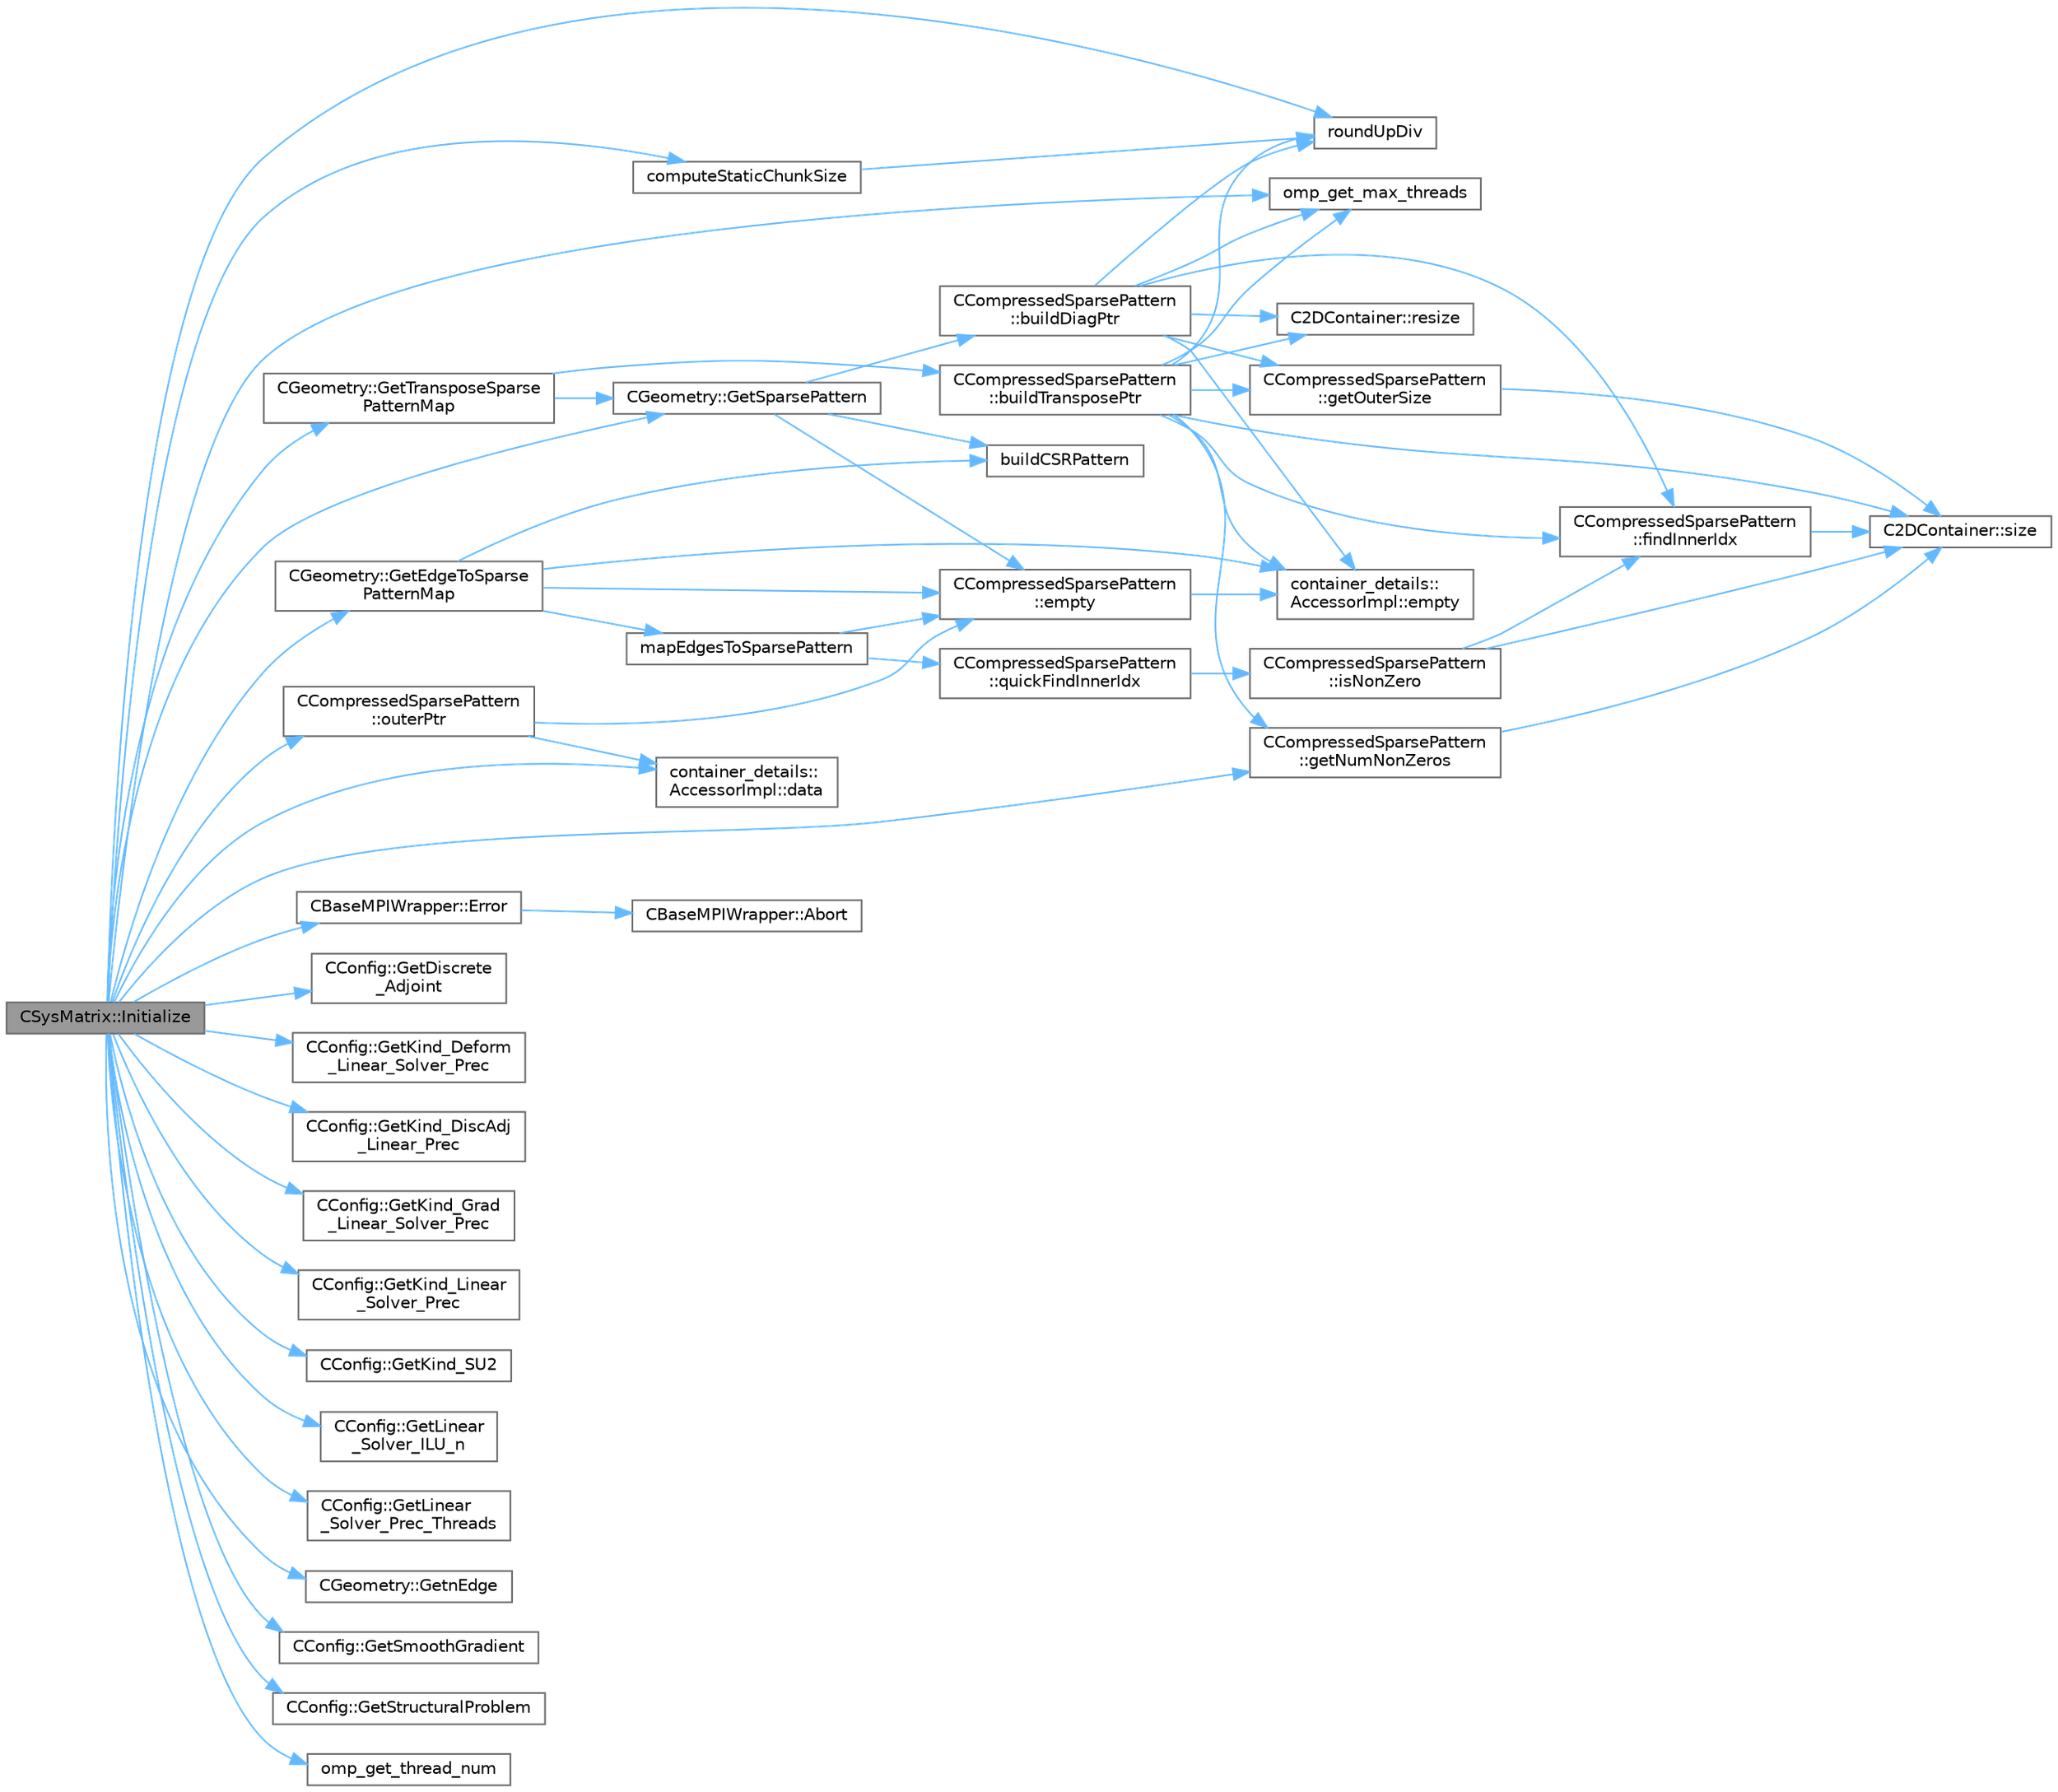 digraph "CSysMatrix::Initialize"
{
 // LATEX_PDF_SIZE
  bgcolor="transparent";
  edge [fontname=Helvetica,fontsize=10,labelfontname=Helvetica,labelfontsize=10];
  node [fontname=Helvetica,fontsize=10,shape=box,height=0.2,width=0.4];
  rankdir="LR";
  Node1 [id="Node000001",label="CSysMatrix::Initialize",height=0.2,width=0.4,color="gray40", fillcolor="grey60", style="filled", fontcolor="black",tooltip="Initializes the sparse matrix."];
  Node1 -> Node2 [id="edge1_Node000001_Node000002",color="steelblue1",style="solid",tooltip=" "];
  Node2 [id="Node000002",label="computeStaticChunkSize",height=0.2,width=0.4,color="grey40", fillcolor="white", style="filled",URL="$omp__structure_8hpp.html#a6a308c63005823370a2ffd6a82f3868f",tooltip="Compute a chunk size based on totalWork and number of threads such that all threads get the same numb..."];
  Node2 -> Node3 [id="edge2_Node000002_Node000003",color="steelblue1",style="solid",tooltip=" "];
  Node3 [id="Node000003",label="roundUpDiv",height=0.2,width=0.4,color="grey40", fillcolor="white", style="filled",URL="$omp__structure_8hpp.html#a1c00281f52b615b111a4990b2d2a5157",tooltip="Integer division rounding up."];
  Node1 -> Node4 [id="edge3_Node000001_Node000004",color="steelblue1",style="solid",tooltip=" "];
  Node4 [id="Node000004",label="container_details::\lAccessorImpl::data",height=0.2,width=0.4,color="grey40", fillcolor="white", style="filled",URL="$classcontainer__details_1_1AccessorImpl.html#a25b798e6041a085aa19399d0047b6a91",tooltip=" "];
  Node1 -> Node5 [id="edge4_Node000001_Node000005",color="steelblue1",style="solid",tooltip=" "];
  Node5 [id="Node000005",label="CBaseMPIWrapper::Error",height=0.2,width=0.4,color="grey40", fillcolor="white", style="filled",URL="$classCBaseMPIWrapper.html#a04457c47629bda56704e6a8804833eeb",tooltip=" "];
  Node5 -> Node6 [id="edge5_Node000005_Node000006",color="steelblue1",style="solid",tooltip=" "];
  Node6 [id="Node000006",label="CBaseMPIWrapper::Abort",height=0.2,width=0.4,color="grey40", fillcolor="white", style="filled",URL="$classCBaseMPIWrapper.html#af7297d861dca86b45cf561b6ab642e8f",tooltip=" "];
  Node1 -> Node7 [id="edge6_Node000001_Node000007",color="steelblue1",style="solid",tooltip=" "];
  Node7 [id="Node000007",label="CConfig::GetDiscrete\l_Adjoint",height=0.2,width=0.4,color="grey40", fillcolor="white", style="filled",URL="$classCConfig.html#ab3928c4e6debcf50dcd0d38985f6980c",tooltip="Get the indicator whether we are solving an discrete adjoint problem."];
  Node1 -> Node8 [id="edge7_Node000001_Node000008",color="steelblue1",style="solid",tooltip=" "];
  Node8 [id="Node000008",label="CGeometry::GetEdgeToSparse\lPatternMap",height=0.2,width=0.4,color="grey40", fillcolor="white", style="filled",URL="$classCGeometry.html#a23b0c8683a48437d049bdfd8ca05a216",tooltip="Get the edge to sparse pattern map."];
  Node8 -> Node9 [id="edge8_Node000008_Node000009",color="steelblue1",style="solid",tooltip=" "];
  Node9 [id="Node000009",label="buildCSRPattern",height=0.2,width=0.4,color="grey40", fillcolor="white", style="filled",URL="$group__Graph.html#ga368285d1c1ddac7a7798f7ffe7581aa2",tooltip="Build a sparse pattern from geometry information, of type FVM or FEM, for a given fill-level...."];
  Node8 -> Node10 [id="edge9_Node000008_Node000010",color="steelblue1",style="solid",tooltip=" "];
  Node10 [id="Node000010",label="CCompressedSparsePattern\l::empty",height=0.2,width=0.4,color="grey40", fillcolor="white", style="filled",URL="$classCCompressedSparsePattern.html#a1e38e3a6aba12be3be4804b1c132721d",tooltip=" "];
  Node10 -> Node11 [id="edge10_Node000010_Node000011",color="steelblue1",style="solid",tooltip=" "];
  Node11 [id="Node000011",label="container_details::\lAccessorImpl::empty",height=0.2,width=0.4,color="grey40", fillcolor="white", style="filled",URL="$classcontainer__details_1_1AccessorImpl.html#a7b309031025a2ca25e938c3536494ece",tooltip=" "];
  Node8 -> Node11 [id="edge11_Node000008_Node000011",color="steelblue1",style="solid",tooltip=" "];
  Node8 -> Node12 [id="edge12_Node000008_Node000012",color="steelblue1",style="solid",tooltip=" "];
  Node12 [id="Node000012",label="mapEdgesToSparsePattern",height=0.2,width=0.4,color="grey40", fillcolor="white", style="filled",URL="$group__Graph.html#ga9506b1aa0544e8b514535c9d71c8daa5",tooltip="Build a lookup table of the absolute positions of the non zero entries of a compressed sparse pattern..."];
  Node12 -> Node10 [id="edge13_Node000012_Node000010",color="steelblue1",style="solid",tooltip=" "];
  Node12 -> Node13 [id="edge14_Node000012_Node000013",color="steelblue1",style="solid",tooltip=" "];
  Node13 [id="Node000013",label="CCompressedSparsePattern\l::quickFindInnerIdx",height=0.2,width=0.4,color="grey40", fillcolor="white", style="filled",URL="$classCCompressedSparsePattern.html#aca14bb64c38544df7dfda725fc71d29a",tooltip=" "];
  Node13 -> Node14 [id="edge15_Node000013_Node000014",color="steelblue1",style="solid",tooltip=" "];
  Node14 [id="Node000014",label="CCompressedSparsePattern\l::isNonZero",height=0.2,width=0.4,color="grey40", fillcolor="white", style="filled",URL="$classCCompressedSparsePattern.html#aad301edf20330aa7f4380d33e0a86e45",tooltip=" "];
  Node14 -> Node15 [id="edge16_Node000014_Node000015",color="steelblue1",style="solid",tooltip=" "];
  Node15 [id="Node000015",label="CCompressedSparsePattern\l::findInnerIdx",height=0.2,width=0.4,color="grey40", fillcolor="white", style="filled",URL="$classCCompressedSparsePattern.html#a9c10bdb2c025b6d23fe71497593c638e",tooltip=" "];
  Node15 -> Node16 [id="edge17_Node000015_Node000016",color="steelblue1",style="solid",tooltip=" "];
  Node16 [id="Node000016",label="C2DContainer::size",height=0.2,width=0.4,color="grey40", fillcolor="white", style="filled",URL="$classC2DContainer.html#a8278113dbcf54123f9852e7e44583759",tooltip=" "];
  Node14 -> Node16 [id="edge18_Node000014_Node000016",color="steelblue1",style="solid",tooltip=" "];
  Node1 -> Node17 [id="edge19_Node000001_Node000017",color="steelblue1",style="solid",tooltip=" "];
  Node17 [id="Node000017",label="CConfig::GetKind_Deform\l_Linear_Solver_Prec",height=0.2,width=0.4,color="grey40", fillcolor="white", style="filled",URL="$classCConfig.html#a8b36810235437e0319ccab9d7e0e5db0",tooltip="Get the kind of preconditioner for the implicit solver."];
  Node1 -> Node18 [id="edge20_Node000001_Node000018",color="steelblue1",style="solid",tooltip=" "];
  Node18 [id="Node000018",label="CConfig::GetKind_DiscAdj\l_Linear_Prec",height=0.2,width=0.4,color="grey40", fillcolor="white", style="filled",URL="$classCConfig.html#a968a1fa9afc1e0df8bd1b5c9f6359ea8",tooltip="Get the kind of preconditioner for the implicit solver."];
  Node1 -> Node19 [id="edge21_Node000001_Node000019",color="steelblue1",style="solid",tooltip=" "];
  Node19 [id="Node000019",label="CConfig::GetKind_Grad\l_Linear_Solver_Prec",height=0.2,width=0.4,color="grey40", fillcolor="white", style="filled",URL="$classCConfig.html#aaca6df27a6a89d5795c1ea514f67dfe8",tooltip="Get the kind of preconditioner for the gradient smoothing."];
  Node1 -> Node20 [id="edge22_Node000001_Node000020",color="steelblue1",style="solid",tooltip=" "];
  Node20 [id="Node000020",label="CConfig::GetKind_Linear\l_Solver_Prec",height=0.2,width=0.4,color="grey40", fillcolor="white", style="filled",URL="$classCConfig.html#aa3e3027bc3231172777ee296694d5e63",tooltip="Get the kind of preconditioner for the implicit solver."];
  Node1 -> Node21 [id="edge23_Node000001_Node000021",color="steelblue1",style="solid",tooltip=" "];
  Node21 [id="Node000021",label="CConfig::GetKind_SU2",height=0.2,width=0.4,color="grey40", fillcolor="white", style="filled",URL="$classCConfig.html#a8a176b0a0c34db4d6dcc9e55e240e37b",tooltip="Get the kind of SU2 software component."];
  Node1 -> Node22 [id="edge24_Node000001_Node000022",color="steelblue1",style="solid",tooltip=" "];
  Node22 [id="Node000022",label="CConfig::GetLinear\l_Solver_ILU_n",height=0.2,width=0.4,color="grey40", fillcolor="white", style="filled",URL="$classCConfig.html#a5bfe7f8f9c3ab60aa2f7b33027dc8690",tooltip="Get the ILU fill-in level for the linear solver."];
  Node1 -> Node23 [id="edge25_Node000001_Node000023",color="steelblue1",style="solid",tooltip=" "];
  Node23 [id="Node000023",label="CConfig::GetLinear\l_Solver_Prec_Threads",height=0.2,width=0.4,color="grey40", fillcolor="white", style="filled",URL="$classCConfig.html#aa5becd94866dc4463a2600bac129ce7a",tooltip="Get the number of threads per rank to use for ILU and LU_SGS preconditioners."];
  Node1 -> Node24 [id="edge26_Node000001_Node000024",color="steelblue1",style="solid",tooltip=" "];
  Node24 [id="Node000024",label="CGeometry::GetnEdge",height=0.2,width=0.4,color="grey40", fillcolor="white", style="filled",URL="$classCGeometry.html#aba89cceede61b33426b2783385431f5b",tooltip="Get number of edges."];
  Node1 -> Node25 [id="edge27_Node000001_Node000025",color="steelblue1",style="solid",tooltip=" "];
  Node25 [id="Node000025",label="CCompressedSparsePattern\l::getNumNonZeros",height=0.2,width=0.4,color="grey40", fillcolor="white", style="filled",URL="$classCCompressedSparsePattern.html#abbca9e2c2e9f3d3f568772f9edf0c0aa",tooltip=" "];
  Node25 -> Node16 [id="edge28_Node000025_Node000016",color="steelblue1",style="solid",tooltip=" "];
  Node1 -> Node26 [id="edge29_Node000001_Node000026",color="steelblue1",style="solid",tooltip=" "];
  Node26 [id="Node000026",label="CConfig::GetSmoothGradient",height=0.2,width=0.4,color="grey40", fillcolor="white", style="filled",URL="$classCConfig.html#ab95541bd4f7a07fa46e26ea0638a656e",tooltip="Check if the gradient smoothing is active."];
  Node1 -> Node27 [id="edge30_Node000001_Node000027",color="steelblue1",style="solid",tooltip=" "];
  Node27 [id="Node000027",label="CGeometry::GetSparsePattern",height=0.2,width=0.4,color="grey40", fillcolor="white", style="filled",URL="$classCGeometry.html#ae9384368c5032d69b68a389fef8ded4b",tooltip="Get the sparse pattern of \"type\" with given level of fill."];
  Node27 -> Node9 [id="edge31_Node000027_Node000009",color="steelblue1",style="solid",tooltip=" "];
  Node27 -> Node28 [id="edge32_Node000027_Node000028",color="steelblue1",style="solid",tooltip=" "];
  Node28 [id="Node000028",label="CCompressedSparsePattern\l::buildDiagPtr",height=0.2,width=0.4,color="grey40", fillcolor="white", style="filled",URL="$classCCompressedSparsePattern.html#ae5cfc35029134b4312a9c50380e41b75",tooltip="Build a list of pointers to the diagonal entries of the pattern."];
  Node28 -> Node11 [id="edge33_Node000028_Node000011",color="steelblue1",style="solid",tooltip=" "];
  Node28 -> Node15 [id="edge34_Node000028_Node000015",color="steelblue1",style="solid",tooltip=" "];
  Node28 -> Node29 [id="edge35_Node000028_Node000029",color="steelblue1",style="solid",tooltip=" "];
  Node29 [id="Node000029",label="CCompressedSparsePattern\l::getOuterSize",height=0.2,width=0.4,color="grey40", fillcolor="white", style="filled",URL="$classCCompressedSparsePattern.html#a4de286153b0c181571a5c6177ee65bdf",tooltip=" "];
  Node29 -> Node16 [id="edge36_Node000029_Node000016",color="steelblue1",style="solid",tooltip=" "];
  Node28 -> Node30 [id="edge37_Node000028_Node000030",color="steelblue1",style="solid",tooltip=" "];
  Node30 [id="Node000030",label="omp_get_max_threads",height=0.2,width=0.4,color="grey40", fillcolor="white", style="filled",URL="$omp__structure_8hpp.html#a2f7befecc7b1a4eaade8d81fa6524225",tooltip="Maximum number of threads available."];
  Node28 -> Node31 [id="edge38_Node000028_Node000031",color="steelblue1",style="solid",tooltip=" "];
  Node31 [id="Node000031",label="C2DContainer::resize",height=0.2,width=0.4,color="grey40", fillcolor="white", style="filled",URL="$classC2DContainer.html#a39929b060c72565b4ab19c3a391bb8e6",tooltip="Request a change of size."];
  Node28 -> Node3 [id="edge39_Node000028_Node000003",color="steelblue1",style="solid",tooltip=" "];
  Node27 -> Node10 [id="edge40_Node000027_Node000010",color="steelblue1",style="solid",tooltip=" "];
  Node1 -> Node32 [id="edge41_Node000001_Node000032",color="steelblue1",style="solid",tooltip=" "];
  Node32 [id="Node000032",label="CConfig::GetStructuralProblem",height=0.2,width=0.4,color="grey40", fillcolor="white", style="filled",URL="$classCConfig.html#aa89d8d244474c95cd3137adcbfafb1da",tooltip="Return true if a structural solver is in use."];
  Node1 -> Node33 [id="edge42_Node000001_Node000033",color="steelblue1",style="solid",tooltip=" "];
  Node33 [id="Node000033",label="CGeometry::GetTransposeSparse\lPatternMap",height=0.2,width=0.4,color="grey40", fillcolor="white", style="filled",URL="$classCGeometry.html#a93838f0e718dd1c69b1a39e30083ad88",tooltip="Get the transpose of the (main, i.e 0 fill) sparse pattern (e.g. CSR becomes CSC)."];
  Node33 -> Node34 [id="edge43_Node000033_Node000034",color="steelblue1",style="solid",tooltip=" "];
  Node34 [id="Node000034",label="CCompressedSparsePattern\l::buildTransposePtr",height=0.2,width=0.4,color="grey40", fillcolor="white", style="filled",URL="$classCCompressedSparsePattern.html#aeda12f12ffb4d5161ec075c63c0f9042",tooltip="Build a list of pointers to the transpose entries of the pattern, requires symmetry."];
  Node34 -> Node11 [id="edge44_Node000034_Node000011",color="steelblue1",style="solid",tooltip=" "];
  Node34 -> Node15 [id="edge45_Node000034_Node000015",color="steelblue1",style="solid",tooltip=" "];
  Node34 -> Node25 [id="edge46_Node000034_Node000025",color="steelblue1",style="solid",tooltip=" "];
  Node34 -> Node29 [id="edge47_Node000034_Node000029",color="steelblue1",style="solid",tooltip=" "];
  Node34 -> Node30 [id="edge48_Node000034_Node000030",color="steelblue1",style="solid",tooltip=" "];
  Node34 -> Node31 [id="edge49_Node000034_Node000031",color="steelblue1",style="solid",tooltip=" "];
  Node34 -> Node3 [id="edge50_Node000034_Node000003",color="steelblue1",style="solid",tooltip=" "];
  Node34 -> Node16 [id="edge51_Node000034_Node000016",color="steelblue1",style="solid",tooltip=" "];
  Node33 -> Node27 [id="edge52_Node000033_Node000027",color="steelblue1",style="solid",tooltip=" "];
  Node1 -> Node30 [id="edge53_Node000001_Node000030",color="steelblue1",style="solid",tooltip=" "];
  Node1 -> Node35 [id="edge54_Node000001_Node000035",color="steelblue1",style="solid",tooltip=" "];
  Node35 [id="Node000035",label="omp_get_thread_num",height=0.2,width=0.4,color="grey40", fillcolor="white", style="filled",URL="$omp__structure_8hpp.html#aad63dd7e34961dbbd2e8774e7f6bc2d0",tooltip="Index of current thread, akin to MPI rank."];
  Node1 -> Node36 [id="edge55_Node000001_Node000036",color="steelblue1",style="solid",tooltip=" "];
  Node36 [id="Node000036",label="CCompressedSparsePattern\l::outerPtr",height=0.2,width=0.4,color="grey40", fillcolor="white", style="filled",URL="$classCCompressedSparsePattern.html#afad476085646cd0bd3354ab94ec74439",tooltip=" "];
  Node36 -> Node4 [id="edge56_Node000036_Node000004",color="steelblue1",style="solid",tooltip=" "];
  Node36 -> Node10 [id="edge57_Node000036_Node000010",color="steelblue1",style="solid",tooltip=" "];
  Node1 -> Node3 [id="edge58_Node000001_Node000003",color="steelblue1",style="solid",tooltip=" "];
}
